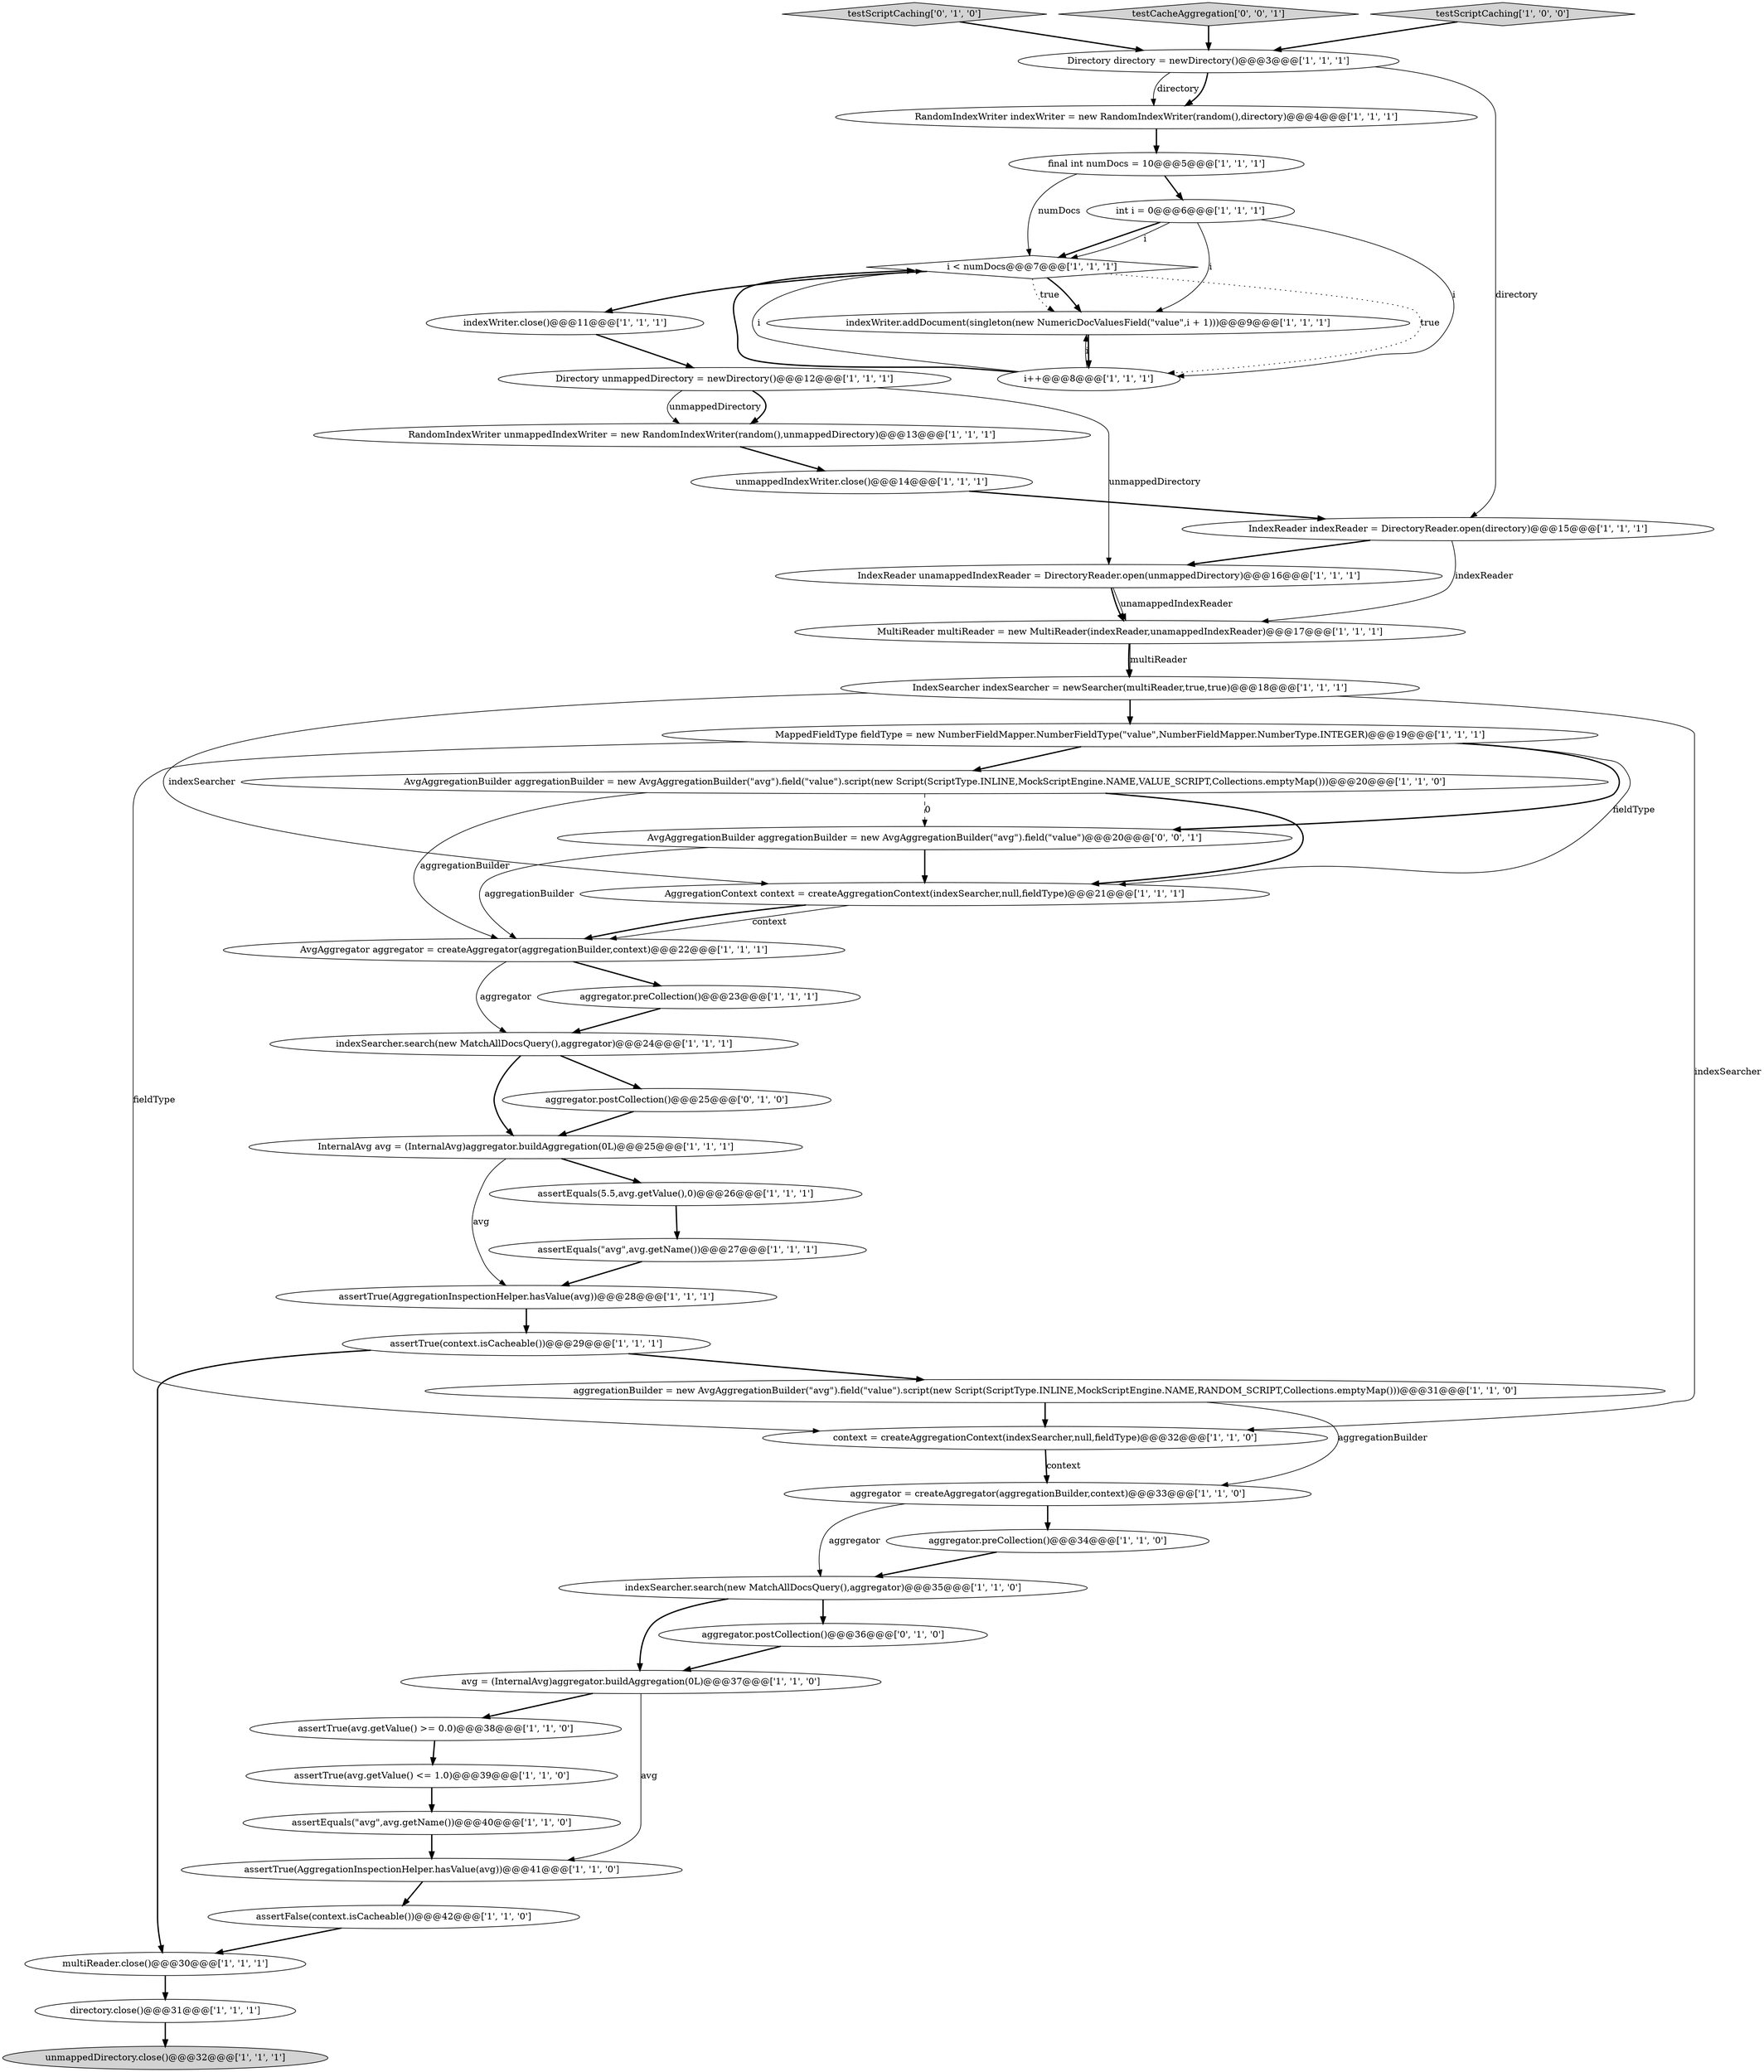 digraph {
28 [style = filled, label = "unmappedIndexWriter.close()@@@14@@@['1', '1', '1']", fillcolor = white, shape = ellipse image = "AAA0AAABBB1BBB"];
32 [style = filled, label = "Directory unmappedDirectory = newDirectory()@@@12@@@['1', '1', '1']", fillcolor = white, shape = ellipse image = "AAA0AAABBB1BBB"];
20 [style = filled, label = "indexWriter.addDocument(singleton(new NumericDocValuesField(\"value\",i + 1)))@@@9@@@['1', '1', '1']", fillcolor = white, shape = ellipse image = "AAA0AAABBB1BBB"];
4 [style = filled, label = "AvgAggregationBuilder aggregationBuilder = new AvgAggregationBuilder(\"avg\").field(\"value\").script(new Script(ScriptType.INLINE,MockScriptEngine.NAME,VALUE_SCRIPT,Collections.emptyMap()))@@@20@@@['1', '1', '0']", fillcolor = white, shape = ellipse image = "AAA0AAABBB1BBB"];
1 [style = filled, label = "MappedFieldType fieldType = new NumberFieldMapper.NumberFieldType(\"value\",NumberFieldMapper.NumberType.INTEGER)@@@19@@@['1', '1', '1']", fillcolor = white, shape = ellipse image = "AAA0AAABBB1BBB"];
37 [style = filled, label = "assertTrue(avg.getValue() <= 1.0)@@@39@@@['1', '1', '0']", fillcolor = white, shape = ellipse image = "AAA0AAABBB1BBB"];
36 [style = filled, label = "aggregationBuilder = new AvgAggregationBuilder(\"avg\").field(\"value\").script(new Script(ScriptType.INLINE,MockScriptEngine.NAME,RANDOM_SCRIPT,Collections.emptyMap()))@@@31@@@['1', '1', '0']", fillcolor = white, shape = ellipse image = "AAA0AAABBB1BBB"];
5 [style = filled, label = "aggregator = createAggregator(aggregationBuilder,context)@@@33@@@['1', '1', '0']", fillcolor = white, shape = ellipse image = "AAA0AAABBB1BBB"];
38 [style = filled, label = "assertTrue(avg.getValue() >= 0.0)@@@38@@@['1', '1', '0']", fillcolor = white, shape = ellipse image = "AAA0AAABBB1BBB"];
30 [style = filled, label = "RandomIndexWriter indexWriter = new RandomIndexWriter(random(),directory)@@@4@@@['1', '1', '1']", fillcolor = white, shape = ellipse image = "AAA0AAABBB1BBB"];
43 [style = filled, label = "testScriptCaching['0', '1', '0']", fillcolor = lightgray, shape = diamond image = "AAA0AAABBB2BBB"];
6 [style = filled, label = "assertTrue(context.isCacheable())@@@29@@@['1', '1', '1']", fillcolor = white, shape = ellipse image = "AAA0AAABBB1BBB"];
8 [style = filled, label = "context = createAggregationContext(indexSearcher,null,fieldType)@@@32@@@['1', '1', '0']", fillcolor = white, shape = ellipse image = "AAA0AAABBB1BBB"];
24 [style = filled, label = "aggregator.preCollection()@@@34@@@['1', '1', '0']", fillcolor = white, shape = ellipse image = "AAA0AAABBB1BBB"];
45 [style = filled, label = "AvgAggregationBuilder aggregationBuilder = new AvgAggregationBuilder(\"avg\").field(\"value\")@@@20@@@['0', '0', '1']", fillcolor = white, shape = ellipse image = "AAA0AAABBB3BBB"];
0 [style = filled, label = "i++@@@8@@@['1', '1', '1']", fillcolor = white, shape = ellipse image = "AAA0AAABBB1BBB"];
33 [style = filled, label = "assertFalse(context.isCacheable())@@@42@@@['1', '1', '0']", fillcolor = white, shape = ellipse image = "AAA0AAABBB1BBB"];
9 [style = filled, label = "directory.close()@@@31@@@['1', '1', '1']", fillcolor = white, shape = ellipse image = "AAA0AAABBB1BBB"];
40 [style = filled, label = "assertEquals(\"avg\",avg.getName())@@@40@@@['1', '1', '0']", fillcolor = white, shape = ellipse image = "AAA0AAABBB1BBB"];
34 [style = filled, label = "final int numDocs = 10@@@5@@@['1', '1', '1']", fillcolor = white, shape = ellipse image = "AAA0AAABBB1BBB"];
15 [style = filled, label = "InternalAvg avg = (InternalAvg)aggregator.buildAggregation(0L)@@@25@@@['1', '1', '1']", fillcolor = white, shape = ellipse image = "AAA0AAABBB1BBB"];
27 [style = filled, label = "IndexReader indexReader = DirectoryReader.open(directory)@@@15@@@['1', '1', '1']", fillcolor = white, shape = ellipse image = "AAA0AAABBB1BBB"];
2 [style = filled, label = "indexSearcher.search(new MatchAllDocsQuery(),aggregator)@@@24@@@['1', '1', '1']", fillcolor = white, shape = ellipse image = "AAA0AAABBB1BBB"];
10 [style = filled, label = "IndexReader unamappedIndexReader = DirectoryReader.open(unmappedDirectory)@@@16@@@['1', '1', '1']", fillcolor = white, shape = ellipse image = "AAA0AAABBB1BBB"];
39 [style = filled, label = "RandomIndexWriter unmappedIndexWriter = new RandomIndexWriter(random(),unmappedDirectory)@@@13@@@['1', '1', '1']", fillcolor = white, shape = ellipse image = "AAA0AAABBB1BBB"];
16 [style = filled, label = "MultiReader multiReader = new MultiReader(indexReader,unamappedIndexReader)@@@17@@@['1', '1', '1']", fillcolor = white, shape = ellipse image = "AAA0AAABBB1BBB"];
7 [style = filled, label = "assertEquals(\"avg\",avg.getName())@@@27@@@['1', '1', '1']", fillcolor = white, shape = ellipse image = "AAA0AAABBB1BBB"];
44 [style = filled, label = "testCacheAggregation['0', '0', '1']", fillcolor = lightgray, shape = diamond image = "AAA0AAABBB3BBB"];
14 [style = filled, label = "unmappedDirectory.close()@@@32@@@['1', '1', '1']", fillcolor = lightgray, shape = ellipse image = "AAA0AAABBB1BBB"];
25 [style = filled, label = "assertEquals(5.5,avg.getValue(),0)@@@26@@@['1', '1', '1']", fillcolor = white, shape = ellipse image = "AAA0AAABBB1BBB"];
31 [style = filled, label = "testScriptCaching['1', '0', '0']", fillcolor = lightgray, shape = diamond image = "AAA0AAABBB1BBB"];
11 [style = filled, label = "Directory directory = newDirectory()@@@3@@@['1', '1', '1']", fillcolor = white, shape = ellipse image = "AAA0AAABBB1BBB"];
26 [style = filled, label = "AvgAggregator aggregator = createAggregator(aggregationBuilder,context)@@@22@@@['1', '1', '1']", fillcolor = white, shape = ellipse image = "AAA0AAABBB1BBB"];
22 [style = filled, label = "IndexSearcher indexSearcher = newSearcher(multiReader,true,true)@@@18@@@['1', '1', '1']", fillcolor = white, shape = ellipse image = "AAA0AAABBB1BBB"];
12 [style = filled, label = "indexWriter.close()@@@11@@@['1', '1', '1']", fillcolor = white, shape = ellipse image = "AAA0AAABBB1BBB"];
23 [style = filled, label = "int i = 0@@@6@@@['1', '1', '1']", fillcolor = white, shape = ellipse image = "AAA0AAABBB1BBB"];
35 [style = filled, label = "assertTrue(AggregationInspectionHelper.hasValue(avg))@@@41@@@['1', '1', '0']", fillcolor = white, shape = ellipse image = "AAA0AAABBB1BBB"];
17 [style = filled, label = "aggregator.preCollection()@@@23@@@['1', '1', '1']", fillcolor = white, shape = ellipse image = "AAA0AAABBB1BBB"];
13 [style = filled, label = "indexSearcher.search(new MatchAllDocsQuery(),aggregator)@@@35@@@['1', '1', '0']", fillcolor = white, shape = ellipse image = "AAA0AAABBB1BBB"];
21 [style = filled, label = "assertTrue(AggregationInspectionHelper.hasValue(avg))@@@28@@@['1', '1', '1']", fillcolor = white, shape = ellipse image = "AAA0AAABBB1BBB"];
42 [style = filled, label = "aggregator.postCollection()@@@25@@@['0', '1', '0']", fillcolor = white, shape = ellipse image = "AAA1AAABBB2BBB"];
19 [style = filled, label = "i < numDocs@@@7@@@['1', '1', '1']", fillcolor = white, shape = diamond image = "AAA0AAABBB1BBB"];
41 [style = filled, label = "aggregator.postCollection()@@@36@@@['0', '1', '0']", fillcolor = white, shape = ellipse image = "AAA1AAABBB2BBB"];
18 [style = filled, label = "avg = (InternalAvg)aggregator.buildAggregation(0L)@@@37@@@['1', '1', '0']", fillcolor = white, shape = ellipse image = "AAA0AAABBB1BBB"];
29 [style = filled, label = "AggregationContext context = createAggregationContext(indexSearcher,null,fieldType)@@@21@@@['1', '1', '1']", fillcolor = white, shape = ellipse image = "AAA0AAABBB1BBB"];
3 [style = filled, label = "multiReader.close()@@@30@@@['1', '1', '1']", fillcolor = white, shape = ellipse image = "AAA0AAABBB1BBB"];
10->16 [style = bold, label=""];
19->0 [style = dotted, label="true"];
35->33 [style = bold, label=""];
18->35 [style = solid, label="avg"];
41->18 [style = bold, label=""];
30->34 [style = bold, label=""];
26->17 [style = bold, label=""];
24->13 [style = bold, label=""];
31->11 [style = bold, label=""];
43->11 [style = bold, label=""];
23->19 [style = bold, label=""];
8->5 [style = bold, label=""];
27->16 [style = solid, label="indexReader"];
39->28 [style = bold, label=""];
11->27 [style = solid, label="directory"];
22->29 [style = solid, label="indexSearcher"];
19->20 [style = bold, label=""];
29->26 [style = solid, label="context"];
5->13 [style = solid, label="aggregator"];
34->23 [style = bold, label=""];
32->39 [style = bold, label=""];
25->7 [style = bold, label=""];
38->37 [style = bold, label=""];
23->19 [style = solid, label="i"];
45->26 [style = solid, label="aggregationBuilder"];
34->19 [style = solid, label="numDocs"];
0->19 [style = bold, label=""];
4->45 [style = dashed, label="0"];
0->19 [style = solid, label="i"];
26->2 [style = solid, label="aggregator"];
16->22 [style = bold, label=""];
16->22 [style = solid, label="multiReader"];
7->21 [style = bold, label=""];
11->30 [style = solid, label="directory"];
13->18 [style = bold, label=""];
13->41 [style = bold, label=""];
19->20 [style = dotted, label="true"];
11->30 [style = bold, label=""];
28->27 [style = bold, label=""];
1->45 [style = bold, label=""];
8->5 [style = solid, label="context"];
12->32 [style = bold, label=""];
45->29 [style = bold, label=""];
1->29 [style = solid, label="fieldType"];
37->40 [style = bold, label=""];
4->26 [style = solid, label="aggregationBuilder"];
5->24 [style = bold, label=""];
23->20 [style = solid, label="i"];
33->3 [style = bold, label=""];
27->10 [style = bold, label=""];
18->38 [style = bold, label=""];
3->9 [style = bold, label=""];
6->3 [style = bold, label=""];
36->5 [style = solid, label="aggregationBuilder"];
36->8 [style = bold, label=""];
1->4 [style = bold, label=""];
9->14 [style = bold, label=""];
32->39 [style = solid, label="unmappedDirectory"];
44->11 [style = bold, label=""];
1->8 [style = solid, label="fieldType"];
15->21 [style = solid, label="avg"];
42->15 [style = bold, label=""];
0->20 [style = solid, label="i"];
20->0 [style = bold, label=""];
4->29 [style = bold, label=""];
15->25 [style = bold, label=""];
6->36 [style = bold, label=""];
22->1 [style = bold, label=""];
19->12 [style = bold, label=""];
21->6 [style = bold, label=""];
40->35 [style = bold, label=""];
2->15 [style = bold, label=""];
23->0 [style = solid, label="i"];
22->8 [style = solid, label="indexSearcher"];
10->16 [style = solid, label="unamappedIndexReader"];
32->10 [style = solid, label="unmappedDirectory"];
2->42 [style = bold, label=""];
17->2 [style = bold, label=""];
29->26 [style = bold, label=""];
}
